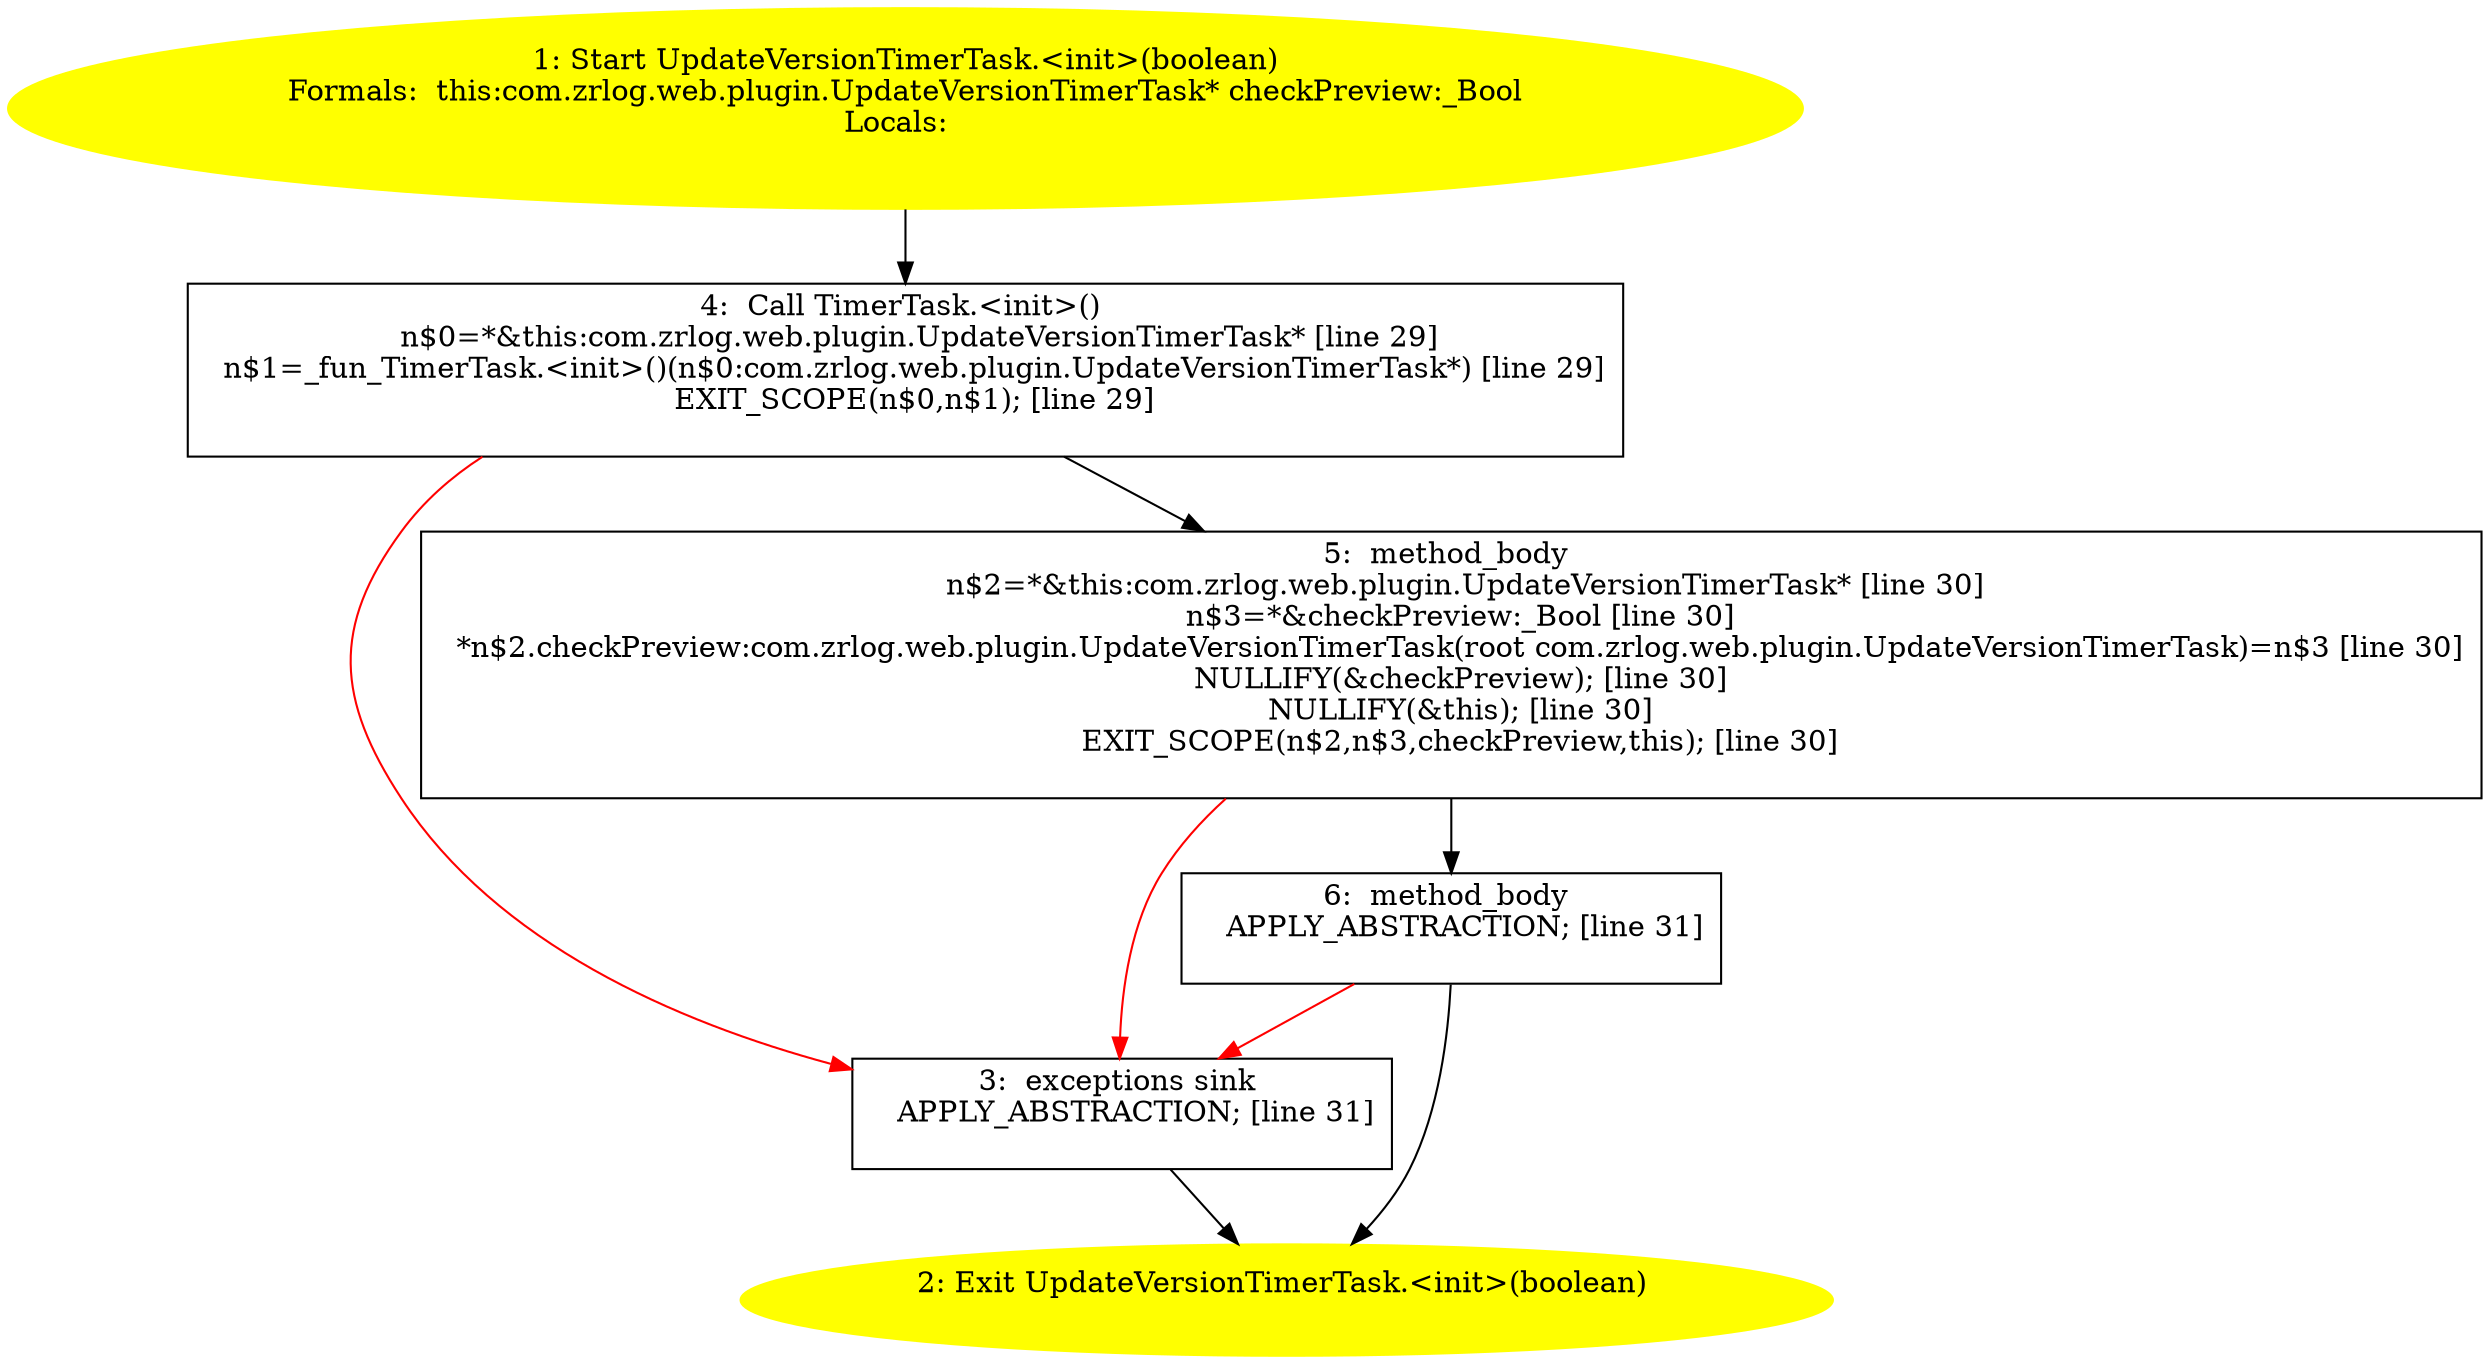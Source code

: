 /* @generated */
digraph cfg {
"com.zrlog.web.plugin.UpdateVersionTimerTask.<init>(boolean).a41c4035ebdcd8ff20808efe8479a0ee_1" [label="1: Start UpdateVersionTimerTask.<init>(boolean)\nFormals:  this:com.zrlog.web.plugin.UpdateVersionTimerTask* checkPreview:_Bool\nLocals:  \n  " color=yellow style=filled]
	

	 "com.zrlog.web.plugin.UpdateVersionTimerTask.<init>(boolean).a41c4035ebdcd8ff20808efe8479a0ee_1" -> "com.zrlog.web.plugin.UpdateVersionTimerTask.<init>(boolean).a41c4035ebdcd8ff20808efe8479a0ee_4" ;
"com.zrlog.web.plugin.UpdateVersionTimerTask.<init>(boolean).a41c4035ebdcd8ff20808efe8479a0ee_2" [label="2: Exit UpdateVersionTimerTask.<init>(boolean) \n  " color=yellow style=filled]
	

"com.zrlog.web.plugin.UpdateVersionTimerTask.<init>(boolean).a41c4035ebdcd8ff20808efe8479a0ee_3" [label="3:  exceptions sink \n   APPLY_ABSTRACTION; [line 31]\n " shape="box"]
	

	 "com.zrlog.web.plugin.UpdateVersionTimerTask.<init>(boolean).a41c4035ebdcd8ff20808efe8479a0ee_3" -> "com.zrlog.web.plugin.UpdateVersionTimerTask.<init>(boolean).a41c4035ebdcd8ff20808efe8479a0ee_2" ;
"com.zrlog.web.plugin.UpdateVersionTimerTask.<init>(boolean).a41c4035ebdcd8ff20808efe8479a0ee_4" [label="4:  Call TimerTask.<init>() \n   n$0=*&this:com.zrlog.web.plugin.UpdateVersionTimerTask* [line 29]\n  n$1=_fun_TimerTask.<init>()(n$0:com.zrlog.web.plugin.UpdateVersionTimerTask*) [line 29]\n  EXIT_SCOPE(n$0,n$1); [line 29]\n " shape="box"]
	

	 "com.zrlog.web.plugin.UpdateVersionTimerTask.<init>(boolean).a41c4035ebdcd8ff20808efe8479a0ee_4" -> "com.zrlog.web.plugin.UpdateVersionTimerTask.<init>(boolean).a41c4035ebdcd8ff20808efe8479a0ee_5" ;
	 "com.zrlog.web.plugin.UpdateVersionTimerTask.<init>(boolean).a41c4035ebdcd8ff20808efe8479a0ee_4" -> "com.zrlog.web.plugin.UpdateVersionTimerTask.<init>(boolean).a41c4035ebdcd8ff20808efe8479a0ee_3" [color="red" ];
"com.zrlog.web.plugin.UpdateVersionTimerTask.<init>(boolean).a41c4035ebdcd8ff20808efe8479a0ee_5" [label="5:  method_body \n   n$2=*&this:com.zrlog.web.plugin.UpdateVersionTimerTask* [line 30]\n  n$3=*&checkPreview:_Bool [line 30]\n  *n$2.checkPreview:com.zrlog.web.plugin.UpdateVersionTimerTask(root com.zrlog.web.plugin.UpdateVersionTimerTask)=n$3 [line 30]\n  NULLIFY(&checkPreview); [line 30]\n  NULLIFY(&this); [line 30]\n  EXIT_SCOPE(n$2,n$3,checkPreview,this); [line 30]\n " shape="box"]
	

	 "com.zrlog.web.plugin.UpdateVersionTimerTask.<init>(boolean).a41c4035ebdcd8ff20808efe8479a0ee_5" -> "com.zrlog.web.plugin.UpdateVersionTimerTask.<init>(boolean).a41c4035ebdcd8ff20808efe8479a0ee_6" ;
	 "com.zrlog.web.plugin.UpdateVersionTimerTask.<init>(boolean).a41c4035ebdcd8ff20808efe8479a0ee_5" -> "com.zrlog.web.plugin.UpdateVersionTimerTask.<init>(boolean).a41c4035ebdcd8ff20808efe8479a0ee_3" [color="red" ];
"com.zrlog.web.plugin.UpdateVersionTimerTask.<init>(boolean).a41c4035ebdcd8ff20808efe8479a0ee_6" [label="6:  method_body \n   APPLY_ABSTRACTION; [line 31]\n " shape="box"]
	

	 "com.zrlog.web.plugin.UpdateVersionTimerTask.<init>(boolean).a41c4035ebdcd8ff20808efe8479a0ee_6" -> "com.zrlog.web.plugin.UpdateVersionTimerTask.<init>(boolean).a41c4035ebdcd8ff20808efe8479a0ee_2" ;
	 "com.zrlog.web.plugin.UpdateVersionTimerTask.<init>(boolean).a41c4035ebdcd8ff20808efe8479a0ee_6" -> "com.zrlog.web.plugin.UpdateVersionTimerTask.<init>(boolean).a41c4035ebdcd8ff20808efe8479a0ee_3" [color="red" ];
}
